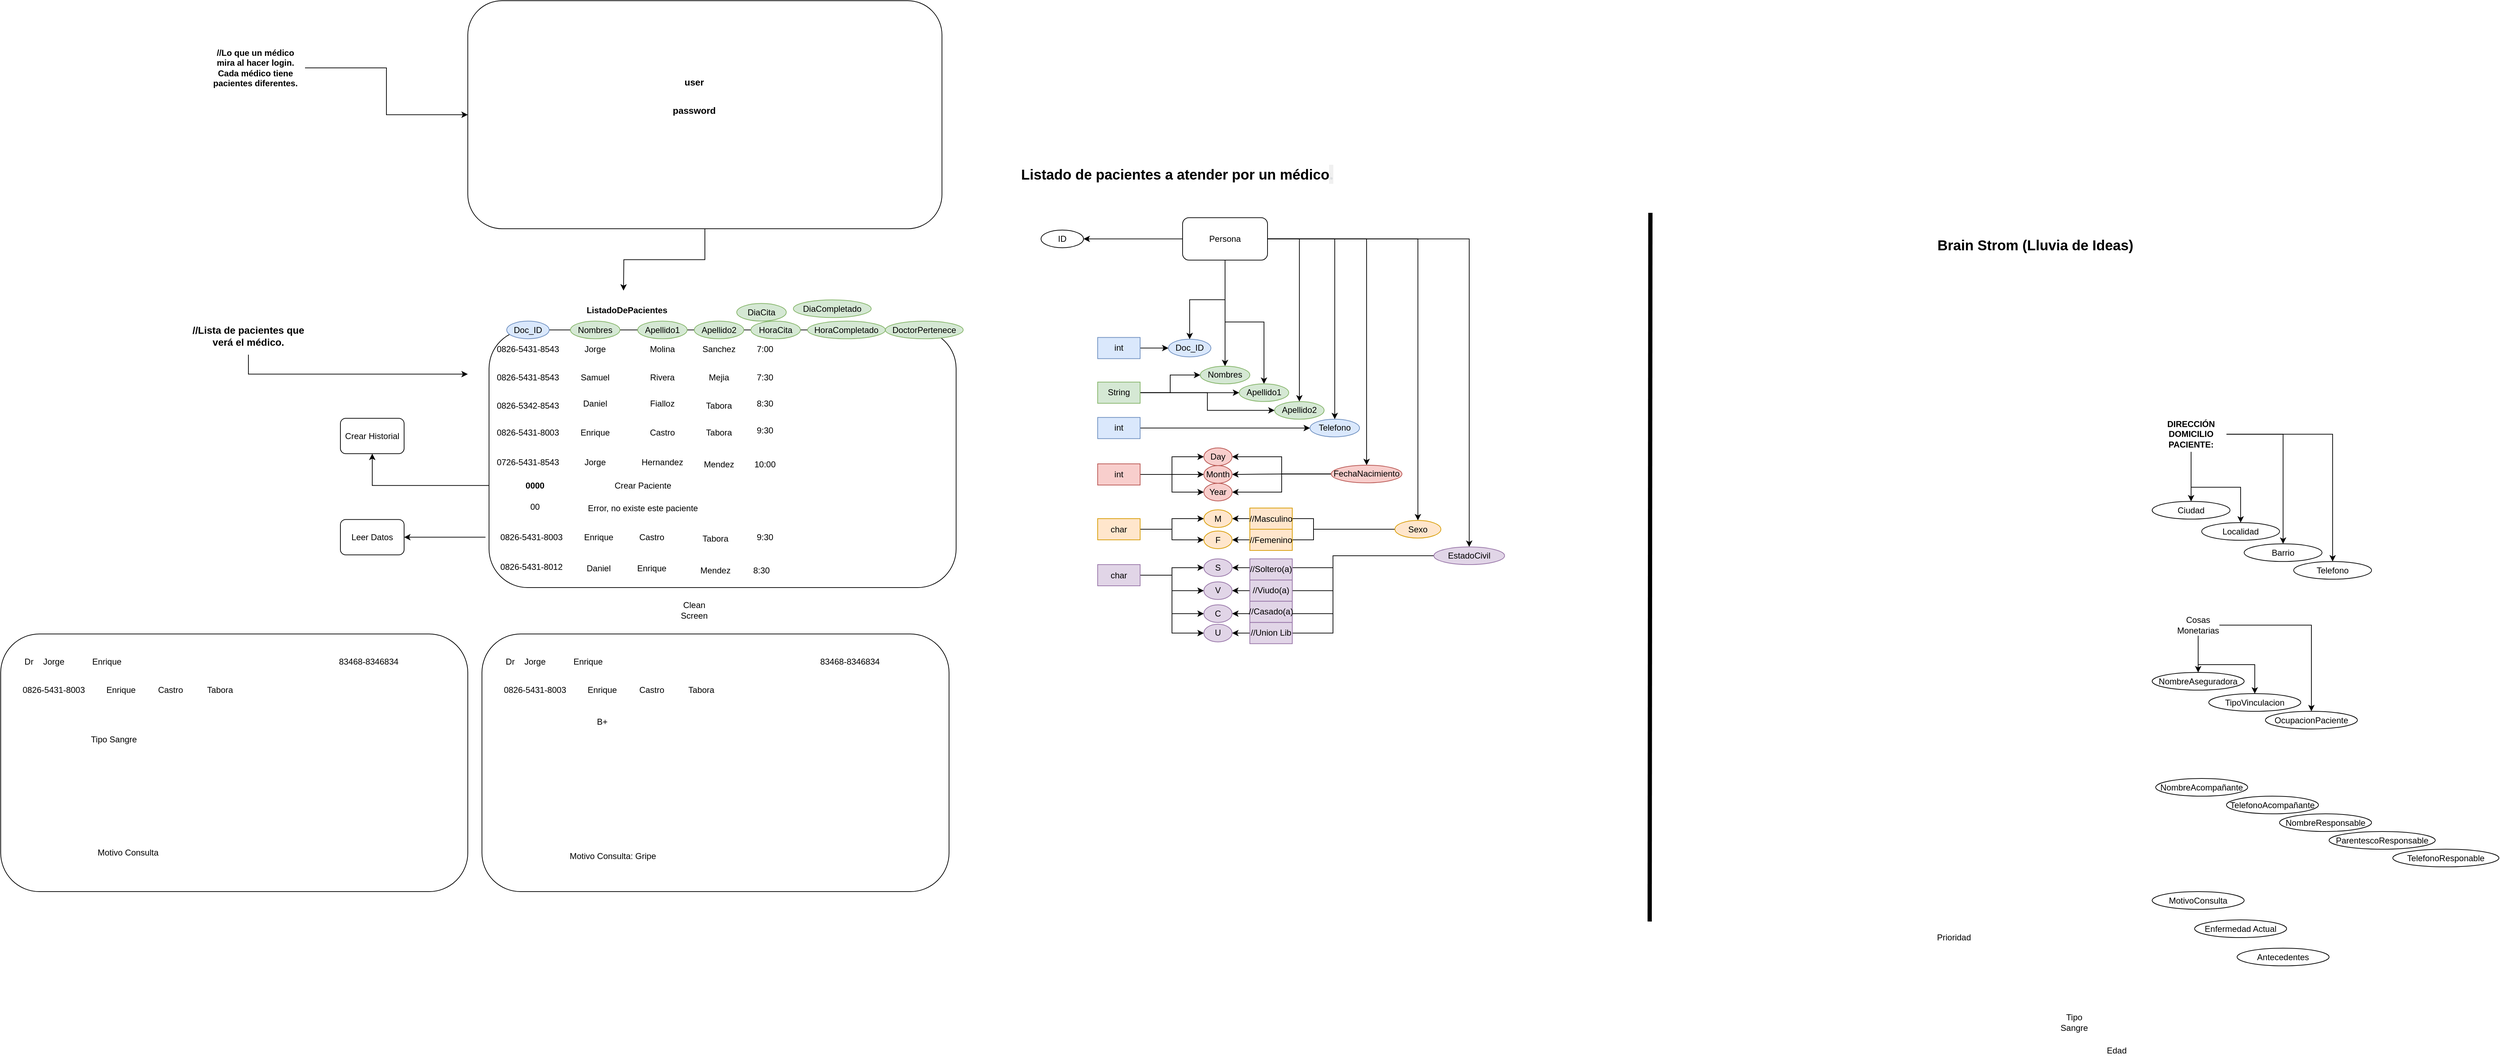 <mxfile version="23.1.1" type="device">
  <diagram name="Page-1" id="PKHohLs5uZqf0l-7sHPa">
    <mxGraphModel dx="1893" dy="1109" grid="1" gridSize="10" guides="1" tooltips="1" connect="1" arrows="1" fold="1" page="0" pageScale="1" pageWidth="850" pageHeight="1100" background="none" math="0" shadow="0">
      <root>
        <mxCell id="0" />
        <mxCell id="1" parent="0" />
        <mxCell id="vWvkBhcweqmTl4JtL-Gu-77" value="" style="rounded=1;whiteSpace=wrap;html=1;" vertex="1" parent="1">
          <mxGeometry x="-80" y="265.63" width="660" height="364.37" as="geometry" />
        </mxCell>
        <mxCell id="UZJNPRXZ8tOHk04IDBPE-1" value="Listado de pacientes a atender por un médico&lt;span style=&quot;margin: 0px; padding: 0px; border: 0px; font-family: &amp;quot;gg sans&amp;quot;, &amp;quot;Noto Sans&amp;quot;, &amp;quot;Helvetica Neue&amp;quot;, Helvetica, Arial, sans-serif; font-size: 20px; vertical-align: baseline; outline: 0px; color: rgb(219, 222, 225); text-align: left; background-color: rgba(2, 2, 2, 0.06);&quot;&gt;.&lt;/span&gt;" style="text;html=1;strokeColor=none;fillColor=none;align=center;verticalAlign=middle;whiteSpace=wrap;rounded=0;fontSize=20;fontStyle=1" parent="1" vertex="1">
          <mxGeometry x="640" y="30" width="505" height="30" as="geometry" />
        </mxCell>
        <mxCell id="vWvkBhcweqmTl4JtL-Gu-3" style="edgeStyle=orthogonalEdgeStyle;rounded=0;orthogonalLoop=1;jettySize=auto;html=1;" edge="1" parent="1" source="UZJNPRXZ8tOHk04IDBPE-18" target="UZJNPRXZ8tOHk04IDBPE-59">
          <mxGeometry relative="1" as="geometry" />
        </mxCell>
        <mxCell id="vWvkBhcweqmTl4JtL-Gu-4" style="edgeStyle=orthogonalEdgeStyle;rounded=0;orthogonalLoop=1;jettySize=auto;html=1;" edge="1" parent="1" source="UZJNPRXZ8tOHk04IDBPE-18" target="UZJNPRXZ8tOHk04IDBPE-61">
          <mxGeometry relative="1" as="geometry" />
        </mxCell>
        <mxCell id="vWvkBhcweqmTl4JtL-Gu-5" style="edgeStyle=orthogonalEdgeStyle;rounded=0;orthogonalLoop=1;jettySize=auto;html=1;" edge="1" parent="1" source="UZJNPRXZ8tOHk04IDBPE-18" target="UZJNPRXZ8tOHk04IDBPE-62">
          <mxGeometry relative="1" as="geometry" />
        </mxCell>
        <mxCell id="vWvkBhcweqmTl4JtL-Gu-6" style="edgeStyle=orthogonalEdgeStyle;rounded=0;orthogonalLoop=1;jettySize=auto;html=1;" edge="1" parent="1" source="UZJNPRXZ8tOHk04IDBPE-18" target="UZJNPRXZ8tOHk04IDBPE-34">
          <mxGeometry relative="1" as="geometry" />
        </mxCell>
        <mxCell id="vWvkBhcweqmTl4JtL-Gu-10" style="edgeStyle=orthogonalEdgeStyle;rounded=0;orthogonalLoop=1;jettySize=auto;html=1;entryX=0.5;entryY=0;entryDx=0;entryDy=0;" edge="1" parent="1" source="UZJNPRXZ8tOHk04IDBPE-18" target="vWvkBhcweqmTl4JtL-Gu-9">
          <mxGeometry relative="1" as="geometry" />
        </mxCell>
        <mxCell id="vWvkBhcweqmTl4JtL-Gu-15" style="edgeStyle=orthogonalEdgeStyle;rounded=0;orthogonalLoop=1;jettySize=auto;html=1;" edge="1" parent="1" source="UZJNPRXZ8tOHk04IDBPE-18" target="vWvkBhcweqmTl4JtL-Gu-11">
          <mxGeometry relative="1" as="geometry" />
        </mxCell>
        <mxCell id="vWvkBhcweqmTl4JtL-Gu-22" style="edgeStyle=orthogonalEdgeStyle;rounded=0;orthogonalLoop=1;jettySize=auto;html=1;entryX=0.5;entryY=0;entryDx=0;entryDy=0;" edge="1" parent="1" source="UZJNPRXZ8tOHk04IDBPE-18" target="vWvkBhcweqmTl4JtL-Gu-19">
          <mxGeometry relative="1" as="geometry" />
        </mxCell>
        <mxCell id="vWvkBhcweqmTl4JtL-Gu-68" style="edgeStyle=orthogonalEdgeStyle;rounded=0;orthogonalLoop=1;jettySize=auto;html=1;entryX=0.5;entryY=0;entryDx=0;entryDy=0;" edge="1" parent="1" source="UZJNPRXZ8tOHk04IDBPE-18" target="vWvkBhcweqmTl4JtL-Gu-65">
          <mxGeometry relative="1" as="geometry" />
        </mxCell>
        <mxCell id="vWvkBhcweqmTl4JtL-Gu-69" style="edgeStyle=orthogonalEdgeStyle;rounded=0;orthogonalLoop=1;jettySize=auto;html=1;entryX=0.5;entryY=0;entryDx=0;entryDy=0;" edge="1" parent="1" source="UZJNPRXZ8tOHk04IDBPE-18" target="vWvkBhcweqmTl4JtL-Gu-49">
          <mxGeometry relative="1" as="geometry" />
        </mxCell>
        <mxCell id="UZJNPRXZ8tOHk04IDBPE-18" value="Persona" style="rounded=1;whiteSpace=wrap;html=1;" parent="1" vertex="1">
          <mxGeometry x="900" y="106.88" width="120" height="60" as="geometry" />
        </mxCell>
        <mxCell id="UZJNPRXZ8tOHk04IDBPE-29" value="Telefono" style="ellipse;whiteSpace=wrap;html=1;" parent="1" vertex="1">
          <mxGeometry x="2470" y="593.13" width="110" height="25" as="geometry" />
        </mxCell>
        <mxCell id="UZJNPRXZ8tOHk04IDBPE-34" value="ID" style="ellipse;whiteSpace=wrap;html=1;" parent="1" vertex="1">
          <mxGeometry x="700" y="124.38" width="60" height="25" as="geometry" />
        </mxCell>
        <mxCell id="UZJNPRXZ8tOHk04IDBPE-44" value="Ciudad" style="ellipse;whiteSpace=wrap;html=1;" parent="1" vertex="1">
          <mxGeometry x="2270" y="508.13" width="110" height="25" as="geometry" />
        </mxCell>
        <mxCell id="UZJNPRXZ8tOHk04IDBPE-114" style="edgeStyle=orthogonalEdgeStyle;rounded=0;orthogonalLoop=1;jettySize=auto;html=1;" parent="1" source="UZJNPRXZ8tOHk04IDBPE-46" target="UZJNPRXZ8tOHk04IDBPE-44" edge="1">
          <mxGeometry relative="1" as="geometry" />
        </mxCell>
        <mxCell id="UZJNPRXZ8tOHk04IDBPE-115" style="edgeStyle=orthogonalEdgeStyle;rounded=0;orthogonalLoop=1;jettySize=auto;html=1;" parent="1" source="UZJNPRXZ8tOHk04IDBPE-46" target="UZJNPRXZ8tOHk04IDBPE-47" edge="1">
          <mxGeometry relative="1" as="geometry" />
        </mxCell>
        <mxCell id="UZJNPRXZ8tOHk04IDBPE-116" style="edgeStyle=orthogonalEdgeStyle;rounded=0;orthogonalLoop=1;jettySize=auto;html=1;entryX=0.5;entryY=0;entryDx=0;entryDy=0;" parent="1" source="UZJNPRXZ8tOHk04IDBPE-46" target="UZJNPRXZ8tOHk04IDBPE-51" edge="1">
          <mxGeometry relative="1" as="geometry" />
        </mxCell>
        <mxCell id="UZJNPRXZ8tOHk04IDBPE-117" style="edgeStyle=orthogonalEdgeStyle;rounded=0;orthogonalLoop=1;jettySize=auto;html=1;entryX=0.5;entryY=0;entryDx=0;entryDy=0;" parent="1" source="UZJNPRXZ8tOHk04IDBPE-46" target="UZJNPRXZ8tOHk04IDBPE-29" edge="1">
          <mxGeometry relative="1" as="geometry" />
        </mxCell>
        <mxCell id="UZJNPRXZ8tOHk04IDBPE-46" value="DIRECCIÓN DOMICILIO PACIENTE:" style="text;html=1;strokeColor=none;fillColor=none;align=center;verticalAlign=middle;whiteSpace=wrap;rounded=0;fontStyle=1" parent="1" vertex="1">
          <mxGeometry x="2275" y="388.13" width="100" height="50" as="geometry" />
        </mxCell>
        <mxCell id="UZJNPRXZ8tOHk04IDBPE-47" value="Localidad" style="ellipse;whiteSpace=wrap;html=1;" parent="1" vertex="1">
          <mxGeometry x="2340" y="538.13" width="110" height="25" as="geometry" />
        </mxCell>
        <mxCell id="UZJNPRXZ8tOHk04IDBPE-51" value="Barrio" style="ellipse;whiteSpace=wrap;html=1;" parent="1" vertex="1">
          <mxGeometry x="2400" y="568.13" width="110" height="25" as="geometry" />
        </mxCell>
        <mxCell id="UZJNPRXZ8tOHk04IDBPE-59" value="Nombres" style="ellipse;whiteSpace=wrap;html=1;fillColor=#d5e8d4;strokeColor=#82b366;" parent="1" vertex="1">
          <mxGeometry x="925" y="316.88" width="70" height="25" as="geometry" />
        </mxCell>
        <mxCell id="UZJNPRXZ8tOHk04IDBPE-61" value="Apellido1" style="ellipse;whiteSpace=wrap;html=1;fillColor=#d5e8d4;strokeColor=#82b366;" parent="1" vertex="1">
          <mxGeometry x="980" y="341.88" width="70" height="25" as="geometry" />
        </mxCell>
        <mxCell id="UZJNPRXZ8tOHk04IDBPE-62" value="Apellido2" style="ellipse;whiteSpace=wrap;html=1;fillColor=#d5e8d4;strokeColor=#82b366;" parent="1" vertex="1">
          <mxGeometry x="1030" y="366.88" width="70" height="25" as="geometry" />
        </mxCell>
        <mxCell id="UZJNPRXZ8tOHk04IDBPE-119" value="NombreAseguradora" style="ellipse;whiteSpace=wrap;html=1;" parent="1" vertex="1">
          <mxGeometry x="2270" y="750" width="130" height="25" as="geometry" />
        </mxCell>
        <mxCell id="UZJNPRXZ8tOHk04IDBPE-120" value="TipoVinculacion" style="ellipse;whiteSpace=wrap;html=1;" parent="1" vertex="1">
          <mxGeometry x="2350" y="780" width="130" height="25" as="geometry" />
        </mxCell>
        <mxCell id="UZJNPRXZ8tOHk04IDBPE-121" value="OcupacionPaciente" style="ellipse;whiteSpace=wrap;html=1;" parent="1" vertex="1">
          <mxGeometry x="2430" y="805" width="130" height="25" as="geometry" />
        </mxCell>
        <mxCell id="UZJNPRXZ8tOHk04IDBPE-123" style="edgeStyle=orthogonalEdgeStyle;rounded=0;orthogonalLoop=1;jettySize=auto;html=1;" parent="1" source="UZJNPRXZ8tOHk04IDBPE-122" target="UZJNPRXZ8tOHk04IDBPE-119" edge="1">
          <mxGeometry relative="1" as="geometry" />
        </mxCell>
        <mxCell id="UZJNPRXZ8tOHk04IDBPE-124" style="edgeStyle=orthogonalEdgeStyle;rounded=0;orthogonalLoop=1;jettySize=auto;html=1;" parent="1" source="UZJNPRXZ8tOHk04IDBPE-122" target="UZJNPRXZ8tOHk04IDBPE-120" edge="1">
          <mxGeometry relative="1" as="geometry" />
        </mxCell>
        <mxCell id="UZJNPRXZ8tOHk04IDBPE-125" style="edgeStyle=orthogonalEdgeStyle;rounded=0;orthogonalLoop=1;jettySize=auto;html=1;" parent="1" source="UZJNPRXZ8tOHk04IDBPE-122" target="UZJNPRXZ8tOHk04IDBPE-121" edge="1">
          <mxGeometry relative="1" as="geometry" />
        </mxCell>
        <mxCell id="UZJNPRXZ8tOHk04IDBPE-122" value="Cosas Monetarias" style="text;html=1;strokeColor=none;fillColor=none;align=center;verticalAlign=middle;whiteSpace=wrap;rounded=0;" parent="1" vertex="1">
          <mxGeometry x="2305" y="668.13" width="60" height="30" as="geometry" />
        </mxCell>
        <mxCell id="UZJNPRXZ8tOHk04IDBPE-126" value="NombreAcompañante" style="ellipse;whiteSpace=wrap;html=1;" parent="1" vertex="1">
          <mxGeometry x="2275" y="900" width="130" height="25" as="geometry" />
        </mxCell>
        <mxCell id="UZJNPRXZ8tOHk04IDBPE-127" value="TelefonoAcompañante" style="ellipse;whiteSpace=wrap;html=1;" parent="1" vertex="1">
          <mxGeometry x="2375" y="925" width="130" height="25" as="geometry" />
        </mxCell>
        <mxCell id="UZJNPRXZ8tOHk04IDBPE-130" value="NombreResponsable" style="ellipse;whiteSpace=wrap;html=1;" parent="1" vertex="1">
          <mxGeometry x="2450" y="950" width="130" height="25" as="geometry" />
        </mxCell>
        <mxCell id="UZJNPRXZ8tOHk04IDBPE-131" value="ParentescoResponsable" style="ellipse;whiteSpace=wrap;html=1;" parent="1" vertex="1">
          <mxGeometry x="2520" y="975" width="150" height="25" as="geometry" />
        </mxCell>
        <mxCell id="UZJNPRXZ8tOHk04IDBPE-132" value="TelefonoResponable" style="ellipse;whiteSpace=wrap;html=1;" parent="1" vertex="1">
          <mxGeometry x="2610" y="1000" width="150" height="25" as="geometry" />
        </mxCell>
        <mxCell id="UZJNPRXZ8tOHk04IDBPE-133" value="MotivoConsulta" style="ellipse;whiteSpace=wrap;html=1;" parent="1" vertex="1">
          <mxGeometry x="2270" y="1060" width="130" height="25" as="geometry" />
        </mxCell>
        <mxCell id="UZJNPRXZ8tOHk04IDBPE-134" value="Brain Strom (Lluvia de Ideas)" style="text;html=1;strokeColor=none;fillColor=none;align=center;verticalAlign=middle;whiteSpace=wrap;rounded=0;fontSize=20;fontStyle=1" parent="1" vertex="1">
          <mxGeometry x="1960" y="130" width="290" height="30" as="geometry" />
        </mxCell>
        <mxCell id="UZJNPRXZ8tOHk04IDBPE-135" value="" style="endArrow=none;html=1;rounded=0;fontSize=17;strokeWidth=6;" parent="1" edge="1">
          <mxGeometry width="50" height="50" relative="1" as="geometry">
            <mxPoint x="1560" y="1102.308" as="sourcePoint" />
            <mxPoint x="1561" y="100" as="targetPoint" />
          </mxGeometry>
        </mxCell>
        <mxCell id="UZJNPRXZ8tOHk04IDBPE-136" value="Enfermedad Actual" style="ellipse;whiteSpace=wrap;html=1;" parent="1" vertex="1">
          <mxGeometry x="2330" y="1100" width="130" height="25" as="geometry" />
        </mxCell>
        <mxCell id="UZJNPRXZ8tOHk04IDBPE-137" value="Antecedentes" style="ellipse;whiteSpace=wrap;html=1;" parent="1" vertex="1">
          <mxGeometry x="2390" y="1140" width="130" height="25" as="geometry" />
        </mxCell>
        <mxCell id="vWvkBhcweqmTl4JtL-Gu-9" value="Telefono" style="ellipse;whiteSpace=wrap;html=1;fillColor=#dae8fc;strokeColor=#6c8ebf;" vertex="1" parent="1">
          <mxGeometry x="1080" y="391.88" width="70" height="25" as="geometry" />
        </mxCell>
        <mxCell id="vWvkBhcweqmTl4JtL-Gu-16" style="edgeStyle=orthogonalEdgeStyle;rounded=0;orthogonalLoop=1;jettySize=auto;html=1;" edge="1" parent="1" source="vWvkBhcweqmTl4JtL-Gu-11" target="vWvkBhcweqmTl4JtL-Gu-13">
          <mxGeometry relative="1" as="geometry" />
        </mxCell>
        <mxCell id="vWvkBhcweqmTl4JtL-Gu-17" style="edgeStyle=orthogonalEdgeStyle;rounded=0;orthogonalLoop=1;jettySize=auto;html=1;" edge="1" parent="1" source="vWvkBhcweqmTl4JtL-Gu-11" target="vWvkBhcweqmTl4JtL-Gu-14">
          <mxGeometry relative="1" as="geometry" />
        </mxCell>
        <mxCell id="vWvkBhcweqmTl4JtL-Gu-18" style="edgeStyle=orthogonalEdgeStyle;rounded=0;orthogonalLoop=1;jettySize=auto;html=1;entryX=1;entryY=0.5;entryDx=0;entryDy=0;" edge="1" parent="1" source="vWvkBhcweqmTl4JtL-Gu-11" target="vWvkBhcweqmTl4JtL-Gu-12">
          <mxGeometry relative="1" as="geometry" />
        </mxCell>
        <mxCell id="vWvkBhcweqmTl4JtL-Gu-11" value="FechaNacimiento" style="ellipse;whiteSpace=wrap;html=1;fillColor=#f8cecc;strokeColor=#b85450;" vertex="1" parent="1">
          <mxGeometry x="1110" y="456.88" width="100" height="25" as="geometry" />
        </mxCell>
        <mxCell id="vWvkBhcweqmTl4JtL-Gu-12" value="Year" style="ellipse;whiteSpace=wrap;html=1;fillColor=#f8cecc;strokeColor=#b85450;" vertex="1" parent="1">
          <mxGeometry x="930" y="482.51" width="40" height="25" as="geometry" />
        </mxCell>
        <mxCell id="vWvkBhcweqmTl4JtL-Gu-13" value="Day" style="ellipse;whiteSpace=wrap;html=1;fillColor=#f8cecc;strokeColor=#b85450;" vertex="1" parent="1">
          <mxGeometry x="930" y="432.51" width="40" height="25" as="geometry" />
        </mxCell>
        <mxCell id="vWvkBhcweqmTl4JtL-Gu-14" value="Month" style="ellipse;whiteSpace=wrap;html=1;fillColor=#f8cecc;strokeColor=#b85450;" vertex="1" parent="1">
          <mxGeometry x="930" y="457.51" width="40" height="25" as="geometry" />
        </mxCell>
        <mxCell id="vWvkBhcweqmTl4JtL-Gu-23" style="edgeStyle=orthogonalEdgeStyle;rounded=0;orthogonalLoop=1;jettySize=auto;html=1;entryX=1;entryY=0.5;entryDx=0;entryDy=0;" edge="1" parent="1" source="vWvkBhcweqmTl4JtL-Gu-19" target="vWvkBhcweqmTl4JtL-Gu-20">
          <mxGeometry relative="1" as="geometry" />
        </mxCell>
        <mxCell id="vWvkBhcweqmTl4JtL-Gu-24" style="edgeStyle=orthogonalEdgeStyle;rounded=0;orthogonalLoop=1;jettySize=auto;html=1;entryX=1;entryY=0.5;entryDx=0;entryDy=0;" edge="1" parent="1" source="vWvkBhcweqmTl4JtL-Gu-19" target="vWvkBhcweqmTl4JtL-Gu-21">
          <mxGeometry relative="1" as="geometry" />
        </mxCell>
        <mxCell id="vWvkBhcweqmTl4JtL-Gu-19" value="Sexo" style="ellipse;whiteSpace=wrap;html=1;fillColor=#ffe6cc;strokeColor=#d79b00;" vertex="1" parent="1">
          <mxGeometry x="1200" y="535.01" width="65" height="25" as="geometry" />
        </mxCell>
        <mxCell id="vWvkBhcweqmTl4JtL-Gu-20" value="M" style="ellipse;whiteSpace=wrap;html=1;fillColor=#ffe6cc;strokeColor=#d79b00;" vertex="1" parent="1">
          <mxGeometry x="930" y="520.01" width="40" height="25" as="geometry" />
        </mxCell>
        <mxCell id="vWvkBhcweqmTl4JtL-Gu-21" value="F" style="ellipse;whiteSpace=wrap;html=1;fillColor=#ffe6cc;strokeColor=#d79b00;" vertex="1" parent="1">
          <mxGeometry x="930" y="550.01" width="40" height="25" as="geometry" />
        </mxCell>
        <mxCell id="vWvkBhcweqmTl4JtL-Gu-26" style="edgeStyle=orthogonalEdgeStyle;rounded=0;orthogonalLoop=1;jettySize=auto;html=1;entryX=0;entryY=0.5;entryDx=0;entryDy=0;" edge="1" parent="1" source="vWvkBhcweqmTl4JtL-Gu-25" target="vWvkBhcweqmTl4JtL-Gu-20">
          <mxGeometry relative="1" as="geometry" />
        </mxCell>
        <mxCell id="vWvkBhcweqmTl4JtL-Gu-27" style="edgeStyle=orthogonalEdgeStyle;rounded=0;orthogonalLoop=1;jettySize=auto;html=1;entryX=0;entryY=0.5;entryDx=0;entryDy=0;" edge="1" parent="1" source="vWvkBhcweqmTl4JtL-Gu-25" target="vWvkBhcweqmTl4JtL-Gu-21">
          <mxGeometry relative="1" as="geometry" />
        </mxCell>
        <mxCell id="vWvkBhcweqmTl4JtL-Gu-25" value="char" style="text;html=1;strokeColor=#d79b00;fillColor=#ffe6cc;align=center;verticalAlign=middle;whiteSpace=wrap;rounded=0;" vertex="1" parent="1">
          <mxGeometry x="780" y="532.51" width="60" height="30" as="geometry" />
        </mxCell>
        <mxCell id="vWvkBhcweqmTl4JtL-Gu-29" style="edgeStyle=orthogonalEdgeStyle;rounded=0;orthogonalLoop=1;jettySize=auto;html=1;entryX=0;entryY=0.5;entryDx=0;entryDy=0;" edge="1" parent="1" source="vWvkBhcweqmTl4JtL-Gu-28" target="vWvkBhcweqmTl4JtL-Gu-13">
          <mxGeometry relative="1" as="geometry" />
        </mxCell>
        <mxCell id="vWvkBhcweqmTl4JtL-Gu-30" style="edgeStyle=orthogonalEdgeStyle;rounded=0;orthogonalLoop=1;jettySize=auto;html=1;entryX=0;entryY=0.5;entryDx=0;entryDy=0;" edge="1" parent="1" source="vWvkBhcweqmTl4JtL-Gu-28" target="vWvkBhcweqmTl4JtL-Gu-14">
          <mxGeometry relative="1" as="geometry" />
        </mxCell>
        <mxCell id="vWvkBhcweqmTl4JtL-Gu-31" style="edgeStyle=orthogonalEdgeStyle;rounded=0;orthogonalLoop=1;jettySize=auto;html=1;entryX=0;entryY=0.5;entryDx=0;entryDy=0;" edge="1" parent="1" source="vWvkBhcweqmTl4JtL-Gu-28" target="vWvkBhcweqmTl4JtL-Gu-12">
          <mxGeometry relative="1" as="geometry" />
        </mxCell>
        <mxCell id="vWvkBhcweqmTl4JtL-Gu-28" value="int" style="text;html=1;strokeColor=#b85450;fillColor=#f8cecc;align=center;verticalAlign=middle;whiteSpace=wrap;rounded=0;" vertex="1" parent="1">
          <mxGeometry x="780" y="455.01" width="60" height="30" as="geometry" />
        </mxCell>
        <mxCell id="vWvkBhcweqmTl4JtL-Gu-34" style="edgeStyle=orthogonalEdgeStyle;rounded=0;orthogonalLoop=1;jettySize=auto;html=1;" edge="1" parent="1" source="vWvkBhcweqmTl4JtL-Gu-33" target="vWvkBhcweqmTl4JtL-Gu-9">
          <mxGeometry relative="1" as="geometry" />
        </mxCell>
        <mxCell id="vWvkBhcweqmTl4JtL-Gu-33" value="int" style="text;html=1;strokeColor=#6c8ebf;fillColor=#dae8fc;align=center;verticalAlign=middle;whiteSpace=wrap;rounded=0;" vertex="1" parent="1">
          <mxGeometry x="780" y="389.38" width="60" height="30" as="geometry" />
        </mxCell>
        <mxCell id="vWvkBhcweqmTl4JtL-Gu-38" style="edgeStyle=orthogonalEdgeStyle;rounded=0;orthogonalLoop=1;jettySize=auto;html=1;" edge="1" parent="1" source="vWvkBhcweqmTl4JtL-Gu-35" target="UZJNPRXZ8tOHk04IDBPE-59">
          <mxGeometry relative="1" as="geometry" />
        </mxCell>
        <mxCell id="vWvkBhcweqmTl4JtL-Gu-39" style="edgeStyle=orthogonalEdgeStyle;rounded=0;orthogonalLoop=1;jettySize=auto;html=1;" edge="1" parent="1" source="vWvkBhcweqmTl4JtL-Gu-35" target="UZJNPRXZ8tOHk04IDBPE-61">
          <mxGeometry relative="1" as="geometry" />
        </mxCell>
        <mxCell id="vWvkBhcweqmTl4JtL-Gu-40" style="edgeStyle=orthogonalEdgeStyle;rounded=0;orthogonalLoop=1;jettySize=auto;html=1;entryX=0;entryY=0.5;entryDx=0;entryDy=0;" edge="1" parent="1" source="vWvkBhcweqmTl4JtL-Gu-35" target="UZJNPRXZ8tOHk04IDBPE-62">
          <mxGeometry relative="1" as="geometry" />
        </mxCell>
        <mxCell id="vWvkBhcweqmTl4JtL-Gu-35" value="String" style="text;html=1;strokeColor=#82b366;fillColor=#d5e8d4;align=center;verticalAlign=middle;whiteSpace=wrap;rounded=0;" vertex="1" parent="1">
          <mxGeometry x="780" y="339.38" width="60" height="30" as="geometry" />
        </mxCell>
        <mxCell id="vWvkBhcweqmTl4JtL-Gu-45" value="V" style="ellipse;whiteSpace=wrap;html=1;fillColor=#e1d5e7;strokeColor=#9673a6;" vertex="1" parent="1">
          <mxGeometry x="930" y="621.88" width="40" height="25" as="geometry" />
        </mxCell>
        <mxCell id="vWvkBhcweqmTl4JtL-Gu-46" value="C" style="ellipse;whiteSpace=wrap;html=1;fillColor=#e1d5e7;strokeColor=#9673a6;" vertex="1" parent="1">
          <mxGeometry x="930" y="654.38" width="40" height="25" as="geometry" />
        </mxCell>
        <mxCell id="vWvkBhcweqmTl4JtL-Gu-47" value="U" style="ellipse;whiteSpace=wrap;html=1;fillColor=#e1d5e7;strokeColor=#9673a6;" vertex="1" parent="1">
          <mxGeometry x="930" y="681.88" width="40" height="25" as="geometry" />
        </mxCell>
        <mxCell id="vWvkBhcweqmTl4JtL-Gu-48" value="S" style="ellipse;whiteSpace=wrap;html=1;fillColor=#e1d5e7;strokeColor=#9673a6;" vertex="1" parent="1">
          <mxGeometry x="930" y="589.38" width="40" height="25" as="geometry" />
        </mxCell>
        <mxCell id="vWvkBhcweqmTl4JtL-Gu-50" style="edgeStyle=orthogonalEdgeStyle;rounded=0;orthogonalLoop=1;jettySize=auto;html=1;" edge="1" parent="1" source="vWvkBhcweqmTl4JtL-Gu-49" target="vWvkBhcweqmTl4JtL-Gu-48">
          <mxGeometry relative="1" as="geometry" />
        </mxCell>
        <mxCell id="vWvkBhcweqmTl4JtL-Gu-51" style="edgeStyle=orthogonalEdgeStyle;rounded=0;orthogonalLoop=1;jettySize=auto;html=1;entryX=1;entryY=0.5;entryDx=0;entryDy=0;" edge="1" parent="1" source="vWvkBhcweqmTl4JtL-Gu-49" target="vWvkBhcweqmTl4JtL-Gu-45">
          <mxGeometry relative="1" as="geometry" />
        </mxCell>
        <mxCell id="vWvkBhcweqmTl4JtL-Gu-52" style="edgeStyle=orthogonalEdgeStyle;rounded=0;orthogonalLoop=1;jettySize=auto;html=1;entryX=1;entryY=0.5;entryDx=0;entryDy=0;" edge="1" parent="1" source="vWvkBhcweqmTl4JtL-Gu-49" target="vWvkBhcweqmTl4JtL-Gu-46">
          <mxGeometry relative="1" as="geometry" />
        </mxCell>
        <mxCell id="vWvkBhcweqmTl4JtL-Gu-53" style="edgeStyle=orthogonalEdgeStyle;rounded=0;orthogonalLoop=1;jettySize=auto;html=1;entryX=1;entryY=0.5;entryDx=0;entryDy=0;" edge="1" parent="1" source="vWvkBhcweqmTl4JtL-Gu-49" target="vWvkBhcweqmTl4JtL-Gu-47">
          <mxGeometry relative="1" as="geometry" />
        </mxCell>
        <mxCell id="vWvkBhcweqmTl4JtL-Gu-49" value="EstadoCivil" style="ellipse;whiteSpace=wrap;html=1;fillColor=#e1d5e7;strokeColor=#9673a6;" vertex="1" parent="1">
          <mxGeometry x="1255" y="572.51" width="100" height="25" as="geometry" />
        </mxCell>
        <mxCell id="vWvkBhcweqmTl4JtL-Gu-55" style="edgeStyle=orthogonalEdgeStyle;rounded=0;orthogonalLoop=1;jettySize=auto;html=1;entryX=0;entryY=0.5;entryDx=0;entryDy=0;" edge="1" parent="1" source="vWvkBhcweqmTl4JtL-Gu-54" target="vWvkBhcweqmTl4JtL-Gu-48">
          <mxGeometry relative="1" as="geometry" />
        </mxCell>
        <mxCell id="vWvkBhcweqmTl4JtL-Gu-56" style="edgeStyle=orthogonalEdgeStyle;rounded=0;orthogonalLoop=1;jettySize=auto;html=1;entryX=0;entryY=0.5;entryDx=0;entryDy=0;" edge="1" parent="1" source="vWvkBhcweqmTl4JtL-Gu-54" target="vWvkBhcweqmTl4JtL-Gu-45">
          <mxGeometry relative="1" as="geometry" />
        </mxCell>
        <mxCell id="vWvkBhcweqmTl4JtL-Gu-57" style="edgeStyle=orthogonalEdgeStyle;rounded=0;orthogonalLoop=1;jettySize=auto;html=1;entryX=0;entryY=0.5;entryDx=0;entryDy=0;" edge="1" parent="1" source="vWvkBhcweqmTl4JtL-Gu-54" target="vWvkBhcweqmTl4JtL-Gu-46">
          <mxGeometry relative="1" as="geometry" />
        </mxCell>
        <mxCell id="vWvkBhcweqmTl4JtL-Gu-58" style="edgeStyle=orthogonalEdgeStyle;rounded=0;orthogonalLoop=1;jettySize=auto;html=1;entryX=0;entryY=0.5;entryDx=0;entryDy=0;" edge="1" parent="1" source="vWvkBhcweqmTl4JtL-Gu-54" target="vWvkBhcweqmTl4JtL-Gu-47">
          <mxGeometry relative="1" as="geometry" />
        </mxCell>
        <mxCell id="vWvkBhcweqmTl4JtL-Gu-54" value="char" style="text;html=1;strokeColor=#9673a6;fillColor=#e1d5e7;align=center;verticalAlign=middle;whiteSpace=wrap;rounded=0;" vertex="1" parent="1">
          <mxGeometry x="780" y="597.51" width="60" height="30" as="geometry" />
        </mxCell>
        <mxCell id="vWvkBhcweqmTl4JtL-Gu-59" value="//Soltero(a)" style="text;html=1;strokeColor=#9673a6;fillColor=#e1d5e7;align=center;verticalAlign=middle;whiteSpace=wrap;rounded=0;" vertex="1" parent="1">
          <mxGeometry x="995" y="589.38" width="60" height="30" as="geometry" />
        </mxCell>
        <mxCell id="vWvkBhcweqmTl4JtL-Gu-60" value="//Viudo(a)" style="text;html=1;strokeColor=#9673a6;fillColor=#e1d5e7;align=center;verticalAlign=middle;whiteSpace=wrap;rounded=0;" vertex="1" parent="1">
          <mxGeometry x="995" y="619.38" width="60" height="30" as="geometry" />
        </mxCell>
        <mxCell id="vWvkBhcweqmTl4JtL-Gu-61" value="//Casado(a)" style="text;html=1;strokeColor=#9673a6;fillColor=#e1d5e7;align=center;verticalAlign=middle;whiteSpace=wrap;rounded=0;" vertex="1" parent="1">
          <mxGeometry x="995" y="649.38" width="60" height="30" as="geometry" />
        </mxCell>
        <mxCell id="vWvkBhcweqmTl4JtL-Gu-62" value="//Union Lib" style="text;html=1;strokeColor=#9673a6;fillColor=#e1d5e7;align=center;verticalAlign=middle;whiteSpace=wrap;rounded=0;" vertex="1" parent="1">
          <mxGeometry x="995" y="679.38" width="60" height="30" as="geometry" />
        </mxCell>
        <mxCell id="vWvkBhcweqmTl4JtL-Gu-63" value="//Masculino" style="text;html=1;strokeColor=#d79b00;fillColor=#ffe6cc;align=center;verticalAlign=middle;whiteSpace=wrap;rounded=0;" vertex="1" parent="1">
          <mxGeometry x="995" y="517.51" width="60" height="30" as="geometry" />
        </mxCell>
        <mxCell id="vWvkBhcweqmTl4JtL-Gu-64" value="//Femenino" style="text;html=1;strokeColor=#d79b00;fillColor=#ffe6cc;align=center;verticalAlign=middle;whiteSpace=wrap;rounded=0;" vertex="1" parent="1">
          <mxGeometry x="995" y="547.51" width="60" height="30" as="geometry" />
        </mxCell>
        <mxCell id="vWvkBhcweqmTl4JtL-Gu-65" value="Doc_ID" style="ellipse;whiteSpace=wrap;html=1;fillColor=#dae8fc;strokeColor=#6c8ebf;" vertex="1" parent="1">
          <mxGeometry x="880" y="278.76" width="60" height="25" as="geometry" />
        </mxCell>
        <mxCell id="vWvkBhcweqmTl4JtL-Gu-67" style="edgeStyle=orthogonalEdgeStyle;rounded=0;orthogonalLoop=1;jettySize=auto;html=1;" edge="1" parent="1" source="vWvkBhcweqmTl4JtL-Gu-66" target="vWvkBhcweqmTl4JtL-Gu-65">
          <mxGeometry relative="1" as="geometry" />
        </mxCell>
        <mxCell id="vWvkBhcweqmTl4JtL-Gu-66" value="int" style="text;html=1;strokeColor=#6c8ebf;fillColor=#dae8fc;align=center;verticalAlign=middle;whiteSpace=wrap;rounded=0;" vertex="1" parent="1">
          <mxGeometry x="780" y="276.26" width="60" height="30" as="geometry" />
        </mxCell>
        <mxCell id="vWvkBhcweqmTl4JtL-Gu-70" value="Edad" style="text;html=1;strokeColor=none;fillColor=none;align=center;verticalAlign=middle;whiteSpace=wrap;rounded=0;" vertex="1" parent="1">
          <mxGeometry x="2190" y="1270" width="60" height="30" as="geometry" />
        </mxCell>
        <mxCell id="vWvkBhcweqmTl4JtL-Gu-71" value="Tipo Sangre" style="text;html=1;strokeColor=none;fillColor=none;align=center;verticalAlign=middle;whiteSpace=wrap;rounded=0;" vertex="1" parent="1">
          <mxGeometry x="2130" y="1230" width="60" height="30" as="geometry" />
        </mxCell>
        <mxCell id="vWvkBhcweqmTl4JtL-Gu-72" value="Prioridad" style="text;html=1;strokeColor=none;fillColor=none;align=center;verticalAlign=middle;whiteSpace=wrap;rounded=0;" vertex="1" parent="1">
          <mxGeometry x="1960" y="1110" width="60" height="30" as="geometry" />
        </mxCell>
        <mxCell id="vWvkBhcweqmTl4JtL-Gu-73" value="Jorge" style="text;html=1;strokeColor=none;fillColor=none;align=center;verticalAlign=middle;whiteSpace=wrap;rounded=0;" vertex="1" parent="1">
          <mxGeometry x="40" y="278.13" width="60" height="30" as="geometry" />
        </mxCell>
        <mxCell id="vWvkBhcweqmTl4JtL-Gu-74" value="Samuel" style="text;html=1;strokeColor=none;fillColor=none;align=center;verticalAlign=middle;whiteSpace=wrap;rounded=0;" vertex="1" parent="1">
          <mxGeometry x="40" y="318.13" width="60" height="30" as="geometry" />
        </mxCell>
        <mxCell id="vWvkBhcweqmTl4JtL-Gu-75" value="Daniel" style="text;html=1;strokeColor=none;fillColor=none;align=center;verticalAlign=middle;whiteSpace=wrap;rounded=0;" vertex="1" parent="1">
          <mxGeometry x="40" y="355.01" width="60" height="30" as="geometry" />
        </mxCell>
        <mxCell id="vWvkBhcweqmTl4JtL-Gu-76" value="Enrique" style="text;html=1;strokeColor=none;fillColor=none;align=center;verticalAlign=middle;whiteSpace=wrap;rounded=0;" vertex="1" parent="1">
          <mxGeometry x="40" y="396.26" width="60" height="30" as="geometry" />
        </mxCell>
        <mxCell id="vWvkBhcweqmTl4JtL-Gu-78" value="ListadoDePacientes" style="text;html=1;strokeColor=none;fillColor=none;align=center;verticalAlign=middle;whiteSpace=wrap;rounded=0;fontStyle=1" vertex="1" parent="1">
          <mxGeometry x="50" y="223.13" width="130" height="30" as="geometry" />
        </mxCell>
        <mxCell id="vWvkBhcweqmTl4JtL-Gu-79" value="Crear Historial" style="rounded=1;whiteSpace=wrap;html=1;" vertex="1" parent="1">
          <mxGeometry x="-290" y="390.63" width="90" height="50" as="geometry" />
        </mxCell>
        <mxCell id="vWvkBhcweqmTl4JtL-Gu-82" value="Jorge" style="text;html=1;strokeColor=none;fillColor=none;align=center;verticalAlign=middle;whiteSpace=wrap;rounded=0;" vertex="1" parent="1">
          <mxGeometry x="40" y="438.13" width="60" height="30" as="geometry" />
        </mxCell>
        <mxCell id="vWvkBhcweqmTl4JtL-Gu-83" value="Doc_ID" style="ellipse;whiteSpace=wrap;html=1;fillColor=#dae8fc;strokeColor=#6c8ebf;" vertex="1" parent="1">
          <mxGeometry x="-55" y="253.13" width="60" height="25" as="geometry" />
        </mxCell>
        <mxCell id="vWvkBhcweqmTl4JtL-Gu-85" value="0826-5431-8543" style="text;html=1;strokeColor=none;fillColor=none;align=center;verticalAlign=middle;whiteSpace=wrap;rounded=0;" vertex="1" parent="1">
          <mxGeometry x="-90" y="278.13" width="130" height="30" as="geometry" />
        </mxCell>
        <mxCell id="vWvkBhcweqmTl4JtL-Gu-86" value="0826-5431-8543" style="text;html=1;strokeColor=none;fillColor=none;align=center;verticalAlign=middle;whiteSpace=wrap;rounded=0;" vertex="1" parent="1">
          <mxGeometry x="-90" y="318.13" width="130" height="30" as="geometry" />
        </mxCell>
        <mxCell id="vWvkBhcweqmTl4JtL-Gu-87" value="0726-5431-8543" style="text;html=1;strokeColor=none;fillColor=none;align=center;verticalAlign=middle;whiteSpace=wrap;rounded=0;" vertex="1" parent="1">
          <mxGeometry x="-90" y="438.13" width="130" height="30" as="geometry" />
        </mxCell>
        <mxCell id="vWvkBhcweqmTl4JtL-Gu-88" value="Nombres" style="ellipse;whiteSpace=wrap;html=1;fillColor=#d5e8d4;strokeColor=#82b366;" vertex="1" parent="1">
          <mxGeometry x="35" y="253.13" width="70" height="25" as="geometry" />
        </mxCell>
        <mxCell id="vWvkBhcweqmTl4JtL-Gu-89" value="Apellido1" style="ellipse;whiteSpace=wrap;html=1;fillColor=#d5e8d4;strokeColor=#82b366;" vertex="1" parent="1">
          <mxGeometry x="130" y="253.13" width="70" height="25" as="geometry" />
        </mxCell>
        <mxCell id="vWvkBhcweqmTl4JtL-Gu-90" value="Apellido2" style="ellipse;whiteSpace=wrap;html=1;fillColor=#d5e8d4;strokeColor=#82b366;" vertex="1" parent="1">
          <mxGeometry x="210" y="253.13" width="70" height="25" as="geometry" />
        </mxCell>
        <mxCell id="vWvkBhcweqmTl4JtL-Gu-92" value="Molina" style="text;html=1;strokeColor=none;fillColor=none;align=center;verticalAlign=middle;whiteSpace=wrap;rounded=0;" vertex="1" parent="1">
          <mxGeometry x="135" y="278.13" width="60" height="30" as="geometry" />
        </mxCell>
        <mxCell id="vWvkBhcweqmTl4JtL-Gu-93" value="Sanchez" style="text;html=1;strokeColor=none;fillColor=none;align=center;verticalAlign=middle;whiteSpace=wrap;rounded=0;" vertex="1" parent="1">
          <mxGeometry x="215" y="278.13" width="60" height="30" as="geometry" />
        </mxCell>
        <mxCell id="vWvkBhcweqmTl4JtL-Gu-94" value="Mendez" style="text;html=1;strokeColor=none;fillColor=none;align=center;verticalAlign=middle;whiteSpace=wrap;rounded=0;" vertex="1" parent="1">
          <mxGeometry x="215" y="440.63" width="60" height="30" as="geometry" />
        </mxCell>
        <mxCell id="vWvkBhcweqmTl4JtL-Gu-95" value="Hernandez" style="text;html=1;strokeColor=none;fillColor=none;align=center;verticalAlign=middle;whiteSpace=wrap;rounded=0;" vertex="1" parent="1">
          <mxGeometry x="135" y="438.13" width="60" height="30" as="geometry" />
        </mxCell>
        <mxCell id="vWvkBhcweqmTl4JtL-Gu-96" value="Castro" style="text;html=1;strokeColor=none;fillColor=none;align=center;verticalAlign=middle;whiteSpace=wrap;rounded=0;" vertex="1" parent="1">
          <mxGeometry x="135" y="396.26" width="60" height="30" as="geometry" />
        </mxCell>
        <mxCell id="vWvkBhcweqmTl4JtL-Gu-97" value="Fialloz" style="text;html=1;strokeColor=none;fillColor=none;align=center;verticalAlign=middle;whiteSpace=wrap;rounded=0;" vertex="1" parent="1">
          <mxGeometry x="135" y="355.01" width="60" height="30" as="geometry" />
        </mxCell>
        <mxCell id="vWvkBhcweqmTl4JtL-Gu-98" value="Mejia" style="text;html=1;strokeColor=none;fillColor=none;align=center;verticalAlign=middle;whiteSpace=wrap;rounded=0;" vertex="1" parent="1">
          <mxGeometry x="215" y="318.13" width="60" height="30" as="geometry" />
        </mxCell>
        <mxCell id="vWvkBhcweqmTl4JtL-Gu-99" value="Tabora" style="text;html=1;strokeColor=none;fillColor=none;align=center;verticalAlign=middle;whiteSpace=wrap;rounded=0;" vertex="1" parent="1">
          <mxGeometry x="215" y="357.51" width="60" height="30" as="geometry" />
        </mxCell>
        <mxCell id="vWvkBhcweqmTl4JtL-Gu-100" value="Rivera" style="text;html=1;strokeColor=none;fillColor=none;align=center;verticalAlign=middle;whiteSpace=wrap;rounded=0;" vertex="1" parent="1">
          <mxGeometry x="135" y="318.13" width="60" height="30" as="geometry" />
        </mxCell>
        <mxCell id="vWvkBhcweqmTl4JtL-Gu-101" value="Tabora" style="text;html=1;strokeColor=none;fillColor=none;align=center;verticalAlign=middle;whiteSpace=wrap;rounded=0;" vertex="1" parent="1">
          <mxGeometry x="215" y="396.26" width="60" height="30" as="geometry" />
        </mxCell>
        <mxCell id="vWvkBhcweqmTl4JtL-Gu-102" value="0826-5342-8543" style="text;html=1;strokeColor=none;fillColor=none;align=center;verticalAlign=middle;whiteSpace=wrap;rounded=0;" vertex="1" parent="1">
          <mxGeometry x="-90" y="357.51" width="130" height="30" as="geometry" />
        </mxCell>
        <mxCell id="vWvkBhcweqmTl4JtL-Gu-103" value="0826-5431-8003" style="text;html=1;strokeColor=none;fillColor=none;align=center;verticalAlign=middle;whiteSpace=wrap;rounded=0;" vertex="1" parent="1">
          <mxGeometry x="-90" y="396.26" width="130" height="30" as="geometry" />
        </mxCell>
        <mxCell id="vWvkBhcweqmTl4JtL-Gu-105" style="edgeStyle=orthogonalEdgeStyle;rounded=0;orthogonalLoop=1;jettySize=auto;html=1;" edge="1" parent="1" source="vWvkBhcweqmTl4JtL-Gu-104" target="vWvkBhcweqmTl4JtL-Gu-79">
          <mxGeometry relative="1" as="geometry" />
        </mxCell>
        <mxCell id="vWvkBhcweqmTl4JtL-Gu-104" value="0000" style="text;html=1;strokeColor=none;fillColor=none;align=center;verticalAlign=middle;whiteSpace=wrap;rounded=0;fontStyle=1" vertex="1" parent="1">
          <mxGeometry x="-80" y="470.63" width="130" height="30" as="geometry" />
        </mxCell>
        <mxCell id="vWvkBhcweqmTl4JtL-Gu-107" value="00" style="text;html=1;strokeColor=none;fillColor=none;align=center;verticalAlign=middle;whiteSpace=wrap;rounded=0;" vertex="1" parent="1">
          <mxGeometry x="-80" y="500.63" width="130" height="30" as="geometry" />
        </mxCell>
        <mxCell id="vWvkBhcweqmTl4JtL-Gu-108" value="Error, no existe este paciente" style="text;html=1;strokeColor=none;fillColor=none;align=center;verticalAlign=middle;whiteSpace=wrap;rounded=0;" vertex="1" parent="1">
          <mxGeometry x="45" y="503.13" width="185" height="30" as="geometry" />
        </mxCell>
        <mxCell id="vWvkBhcweqmTl4JtL-Gu-109" value="Crear Paciente" style="text;html=1;strokeColor=none;fillColor=none;align=center;verticalAlign=middle;whiteSpace=wrap;rounded=0;" vertex="1" parent="1">
          <mxGeometry x="45" y="470.63" width="185" height="30" as="geometry" />
        </mxCell>
        <mxCell id="vWvkBhcweqmTl4JtL-Gu-111" value="7:00" style="text;html=1;strokeColor=none;fillColor=none;align=center;verticalAlign=middle;whiteSpace=wrap;rounded=0;" vertex="1" parent="1">
          <mxGeometry x="280" y="278.13" width="60" height="30" as="geometry" />
        </mxCell>
        <mxCell id="vWvkBhcweqmTl4JtL-Gu-113" value="7:30" style="text;html=1;strokeColor=none;fillColor=none;align=center;verticalAlign=middle;whiteSpace=wrap;rounded=0;" vertex="1" parent="1">
          <mxGeometry x="280" y="318.13" width="60" height="30" as="geometry" />
        </mxCell>
        <mxCell id="vWvkBhcweqmTl4JtL-Gu-114" value="8:30" style="text;html=1;strokeColor=none;fillColor=none;align=center;verticalAlign=middle;whiteSpace=wrap;rounded=0;" vertex="1" parent="1">
          <mxGeometry x="280" y="355.01" width="60" height="30" as="geometry" />
        </mxCell>
        <mxCell id="vWvkBhcweqmTl4JtL-Gu-115" value="9:30" style="text;html=1;strokeColor=none;fillColor=none;align=center;verticalAlign=middle;whiteSpace=wrap;rounded=0;" vertex="1" parent="1">
          <mxGeometry x="280" y="393.13" width="60" height="30" as="geometry" />
        </mxCell>
        <mxCell id="vWvkBhcweqmTl4JtL-Gu-124" style="edgeStyle=orthogonalEdgeStyle;rounded=0;orthogonalLoop=1;jettySize=auto;html=1;" edge="1" parent="1" source="vWvkBhcweqmTl4JtL-Gu-117" target="vWvkBhcweqmTl4JtL-Gu-123">
          <mxGeometry relative="1" as="geometry" />
        </mxCell>
        <mxCell id="vWvkBhcweqmTl4JtL-Gu-117" value="0826-5431-8003" style="text;html=1;strokeColor=none;fillColor=none;align=center;verticalAlign=middle;whiteSpace=wrap;rounded=0;" vertex="1" parent="1">
          <mxGeometry x="-85" y="543.76" width="130" height="30" as="geometry" />
        </mxCell>
        <mxCell id="vWvkBhcweqmTl4JtL-Gu-118" value="Enrique" style="text;html=1;strokeColor=none;fillColor=none;align=center;verticalAlign=middle;whiteSpace=wrap;rounded=0;" vertex="1" parent="1">
          <mxGeometry x="45" y="543.76" width="60" height="30" as="geometry" />
        </mxCell>
        <mxCell id="vWvkBhcweqmTl4JtL-Gu-120" value="Castro" style="text;html=1;strokeColor=none;fillColor=none;align=center;verticalAlign=middle;whiteSpace=wrap;rounded=0;" vertex="1" parent="1">
          <mxGeometry x="120" y="543.76" width="60" height="30" as="geometry" />
        </mxCell>
        <mxCell id="vWvkBhcweqmTl4JtL-Gu-121" value="Tabora" style="text;html=1;strokeColor=none;fillColor=none;align=center;verticalAlign=middle;whiteSpace=wrap;rounded=0;" vertex="1" parent="1">
          <mxGeometry x="210" y="546.26" width="60" height="30" as="geometry" />
        </mxCell>
        <mxCell id="vWvkBhcweqmTl4JtL-Gu-122" value="9:30" style="text;html=1;strokeColor=none;fillColor=none;align=center;verticalAlign=middle;whiteSpace=wrap;rounded=0;" vertex="1" parent="1">
          <mxGeometry x="280" y="543.76" width="60" height="30" as="geometry" />
        </mxCell>
        <mxCell id="vWvkBhcweqmTl4JtL-Gu-123" value="Leer Datos" style="rounded=1;whiteSpace=wrap;html=1;" vertex="1" parent="1">
          <mxGeometry x="-290" y="533.76" width="90" height="50" as="geometry" />
        </mxCell>
        <mxCell id="vWvkBhcweqmTl4JtL-Gu-134" style="edgeStyle=orthogonalEdgeStyle;rounded=0;orthogonalLoop=1;jettySize=auto;html=1;" edge="1" parent="1" source="vWvkBhcweqmTl4JtL-Gu-127">
          <mxGeometry relative="1" as="geometry">
            <mxPoint x="-110" y="328.13" as="targetPoint" />
            <Array as="points">
              <mxPoint x="-420" y="328.13" />
            </Array>
          </mxGeometry>
        </mxCell>
        <mxCell id="vWvkBhcweqmTl4JtL-Gu-127" value="//Lista de pacientes que verá el médico." style="text;html=1;strokeColor=none;fillColor=none;align=center;verticalAlign=middle;whiteSpace=wrap;rounded=0;fontStyle=1;fontSize=14;" vertex="1" parent="1">
          <mxGeometry x="-500" y="248.13" width="160" height="52.5" as="geometry" />
        </mxCell>
        <mxCell id="vWvkBhcweqmTl4JtL-Gu-136" style="edgeStyle=orthogonalEdgeStyle;rounded=0;orthogonalLoop=1;jettySize=auto;html=1;" edge="1" parent="1" source="vWvkBhcweqmTl4JtL-Gu-129">
          <mxGeometry relative="1" as="geometry">
            <mxPoint x="110" y="210" as="targetPoint" />
          </mxGeometry>
        </mxCell>
        <mxCell id="vWvkBhcweqmTl4JtL-Gu-129" value="" style="rounded=1;whiteSpace=wrap;html=1;" vertex="1" parent="1">
          <mxGeometry x="-110" y="-200" width="670" height="322.5" as="geometry" />
        </mxCell>
        <mxCell id="vWvkBhcweqmTl4JtL-Gu-130" value="user" style="text;html=1;strokeColor=none;fillColor=none;align=center;verticalAlign=middle;whiteSpace=wrap;rounded=0;fontStyle=1;fontSize=13;" vertex="1" parent="1">
          <mxGeometry x="180" y="-100" width="60" height="30" as="geometry" />
        </mxCell>
        <mxCell id="vWvkBhcweqmTl4JtL-Gu-133" style="edgeStyle=orthogonalEdgeStyle;rounded=0;orthogonalLoop=1;jettySize=auto;html=1;" edge="1" parent="1" source="vWvkBhcweqmTl4JtL-Gu-131" target="vWvkBhcweqmTl4JtL-Gu-129">
          <mxGeometry relative="1" as="geometry" />
        </mxCell>
        <mxCell id="vWvkBhcweqmTl4JtL-Gu-131" value="//Lo que un médico mira al hacer login. Cada médico tiene pacientes diferentes." style="text;html=1;strokeColor=none;fillColor=none;align=center;verticalAlign=middle;whiteSpace=wrap;rounded=0;fontStyle=1" vertex="1" parent="1">
          <mxGeometry x="-480" y="-140" width="140" height="70" as="geometry" />
        </mxCell>
        <mxCell id="vWvkBhcweqmTl4JtL-Gu-132" value="password" style="text;html=1;strokeColor=none;fillColor=none;align=center;verticalAlign=middle;whiteSpace=wrap;rounded=0;fontStyle=1;fontSize=13;" vertex="1" parent="1">
          <mxGeometry x="180" y="-60" width="60" height="30" as="geometry" />
        </mxCell>
        <mxCell id="vWvkBhcweqmTl4JtL-Gu-137" value="0826-5431-8012" style="text;html=1;strokeColor=none;fillColor=none;align=center;verticalAlign=middle;whiteSpace=wrap;rounded=0;" vertex="1" parent="1">
          <mxGeometry x="-85" y="585.63" width="130" height="30" as="geometry" />
        </mxCell>
        <mxCell id="vWvkBhcweqmTl4JtL-Gu-138" value="Daniel" style="text;html=1;strokeColor=none;fillColor=none;align=center;verticalAlign=middle;whiteSpace=wrap;rounded=0;" vertex="1" parent="1">
          <mxGeometry x="45" y="588.13" width="60" height="30" as="geometry" />
        </mxCell>
        <mxCell id="vWvkBhcweqmTl4JtL-Gu-139" value="Enrique" style="text;html=1;strokeColor=none;fillColor=none;align=center;verticalAlign=middle;whiteSpace=wrap;rounded=0;" vertex="1" parent="1">
          <mxGeometry x="120" y="588.13" width="60" height="30" as="geometry" />
        </mxCell>
        <mxCell id="vWvkBhcweqmTl4JtL-Gu-142" value="Mendez" style="text;html=1;strokeColor=none;fillColor=none;align=center;verticalAlign=middle;whiteSpace=wrap;rounded=0;" vertex="1" parent="1">
          <mxGeometry x="210" y="590.63" width="60" height="30" as="geometry" />
        </mxCell>
        <mxCell id="vWvkBhcweqmTl4JtL-Gu-143" value="8:30" style="text;html=1;strokeColor=none;fillColor=none;align=center;verticalAlign=middle;whiteSpace=wrap;rounded=0;" vertex="1" parent="1">
          <mxGeometry x="275" y="590.63" width="60" height="30" as="geometry" />
        </mxCell>
        <mxCell id="vWvkBhcweqmTl4JtL-Gu-144" value="HoraCita" style="ellipse;whiteSpace=wrap;html=1;fillColor=#d5e8d4;strokeColor=#82b366;" vertex="1" parent="1">
          <mxGeometry x="290" y="253.13" width="70" height="25" as="geometry" />
        </mxCell>
        <mxCell id="vWvkBhcweqmTl4JtL-Gu-145" value="HoraCompletado" style="ellipse;whiteSpace=wrap;html=1;fillColor=#d5e8d4;strokeColor=#82b366;" vertex="1" parent="1">
          <mxGeometry x="370" y="253.13" width="110" height="25" as="geometry" />
        </mxCell>
        <mxCell id="vWvkBhcweqmTl4JtL-Gu-146" value="DiaCita" style="ellipse;whiteSpace=wrap;html=1;fillColor=#d5e8d4;strokeColor=#82b366;" vertex="1" parent="1">
          <mxGeometry x="270" y="228.13" width="70" height="25" as="geometry" />
        </mxCell>
        <mxCell id="vWvkBhcweqmTl4JtL-Gu-147" value="DiaCompletado" style="ellipse;whiteSpace=wrap;html=1;fillColor=#d5e8d4;strokeColor=#82b366;" vertex="1" parent="1">
          <mxGeometry x="350" y="223.13" width="110" height="25" as="geometry" />
        </mxCell>
        <mxCell id="vWvkBhcweqmTl4JtL-Gu-148" value="DoctorPertenece" style="ellipse;whiteSpace=wrap;html=1;fillColor=#d5e8d4;strokeColor=#82b366;" vertex="1" parent="1">
          <mxGeometry x="480" y="253.13" width="110" height="25" as="geometry" />
        </mxCell>
        <mxCell id="vWvkBhcweqmTl4JtL-Gu-149" value="10:00" style="text;html=1;strokeColor=none;fillColor=none;align=center;verticalAlign=middle;whiteSpace=wrap;rounded=0;" vertex="1" parent="1">
          <mxGeometry x="280" y="440.63" width="60" height="30" as="geometry" />
        </mxCell>
        <mxCell id="vWvkBhcweqmTl4JtL-Gu-152" value="" style="rounded=1;whiteSpace=wrap;html=1;" vertex="1" parent="1">
          <mxGeometry x="-90" y="695.63" width="660" height="364.37" as="geometry" />
        </mxCell>
        <mxCell id="vWvkBhcweqmTl4JtL-Gu-153" value="Dr" style="text;html=1;strokeColor=none;fillColor=none;align=center;verticalAlign=middle;whiteSpace=wrap;rounded=0;" vertex="1" parent="1">
          <mxGeometry x="-80" y="720" width="60" height="30" as="geometry" />
        </mxCell>
        <mxCell id="vWvkBhcweqmTl4JtL-Gu-154" value="Jorge" style="text;html=1;strokeColor=none;fillColor=none;align=center;verticalAlign=middle;whiteSpace=wrap;rounded=0;" vertex="1" parent="1">
          <mxGeometry x="-45" y="720" width="60" height="30" as="geometry" />
        </mxCell>
        <mxCell id="vWvkBhcweqmTl4JtL-Gu-155" value="Enrique" style="text;html=1;strokeColor=none;fillColor=none;align=center;verticalAlign=middle;whiteSpace=wrap;rounded=0;" vertex="1" parent="1">
          <mxGeometry x="30" y="720" width="60" height="30" as="geometry" />
        </mxCell>
        <mxCell id="vWvkBhcweqmTl4JtL-Gu-156" value="0826-5431-8003" style="text;html=1;strokeColor=none;fillColor=none;align=center;verticalAlign=middle;whiteSpace=wrap;rounded=0;" vertex="1" parent="1">
          <mxGeometry x="-80" y="760" width="130" height="30" as="geometry" />
        </mxCell>
        <mxCell id="vWvkBhcweqmTl4JtL-Gu-157" value="Enrique" style="text;html=1;strokeColor=none;fillColor=none;align=center;verticalAlign=middle;whiteSpace=wrap;rounded=0;" vertex="1" parent="1">
          <mxGeometry x="50" y="760" width="60" height="30" as="geometry" />
        </mxCell>
        <mxCell id="vWvkBhcweqmTl4JtL-Gu-158" value="Castro" style="text;html=1;strokeColor=none;fillColor=none;align=center;verticalAlign=middle;whiteSpace=wrap;rounded=0;" vertex="1" parent="1">
          <mxGeometry x="120" y="760" width="60" height="30" as="geometry" />
        </mxCell>
        <mxCell id="vWvkBhcweqmTl4JtL-Gu-159" value="Tabora" style="text;html=1;strokeColor=none;fillColor=none;align=center;verticalAlign=middle;whiteSpace=wrap;rounded=0;" vertex="1" parent="1">
          <mxGeometry x="190" y="760" width="60" height="30" as="geometry" />
        </mxCell>
        <mxCell id="vWvkBhcweqmTl4JtL-Gu-160" value="83468-8346834" style="text;html=1;strokeColor=none;fillColor=none;align=center;verticalAlign=middle;whiteSpace=wrap;rounded=0;" vertex="1" parent="1">
          <mxGeometry x="380" y="720" width="100" height="30" as="geometry" />
        </mxCell>
        <mxCell id="vWvkBhcweqmTl4JtL-Gu-161" value="B+" style="text;html=1;strokeColor=none;fillColor=none;align=center;verticalAlign=middle;whiteSpace=wrap;rounded=0;" vertex="1" parent="1">
          <mxGeometry x="50" y="805" width="60" height="30" as="geometry" />
        </mxCell>
        <mxCell id="vWvkBhcweqmTl4JtL-Gu-162" value="Clean Screen" style="text;html=1;strokeColor=none;fillColor=none;align=center;verticalAlign=middle;whiteSpace=wrap;rounded=0;" vertex="1" parent="1">
          <mxGeometry x="180" y="646.88" width="60" height="30" as="geometry" />
        </mxCell>
        <mxCell id="vWvkBhcweqmTl4JtL-Gu-163" value="Motivo Consulta: Gripe" style="text;html=1;strokeColor=none;fillColor=none;align=center;verticalAlign=middle;whiteSpace=wrap;rounded=0;" vertex="1" parent="1">
          <mxGeometry x="20" y="995" width="150" height="30" as="geometry" />
        </mxCell>
        <mxCell id="vWvkBhcweqmTl4JtL-Gu-164" value="" style="rounded=1;whiteSpace=wrap;html=1;" vertex="1" parent="1">
          <mxGeometry x="-770" y="695.63" width="660" height="364.37" as="geometry" />
        </mxCell>
        <mxCell id="vWvkBhcweqmTl4JtL-Gu-165" value="Dr" style="text;html=1;strokeColor=none;fillColor=none;align=center;verticalAlign=middle;whiteSpace=wrap;rounded=0;" vertex="1" parent="1">
          <mxGeometry x="-760" y="720" width="60" height="30" as="geometry" />
        </mxCell>
        <mxCell id="vWvkBhcweqmTl4JtL-Gu-166" value="Jorge" style="text;html=1;strokeColor=none;fillColor=none;align=center;verticalAlign=middle;whiteSpace=wrap;rounded=0;" vertex="1" parent="1">
          <mxGeometry x="-725" y="720" width="60" height="30" as="geometry" />
        </mxCell>
        <mxCell id="vWvkBhcweqmTl4JtL-Gu-167" value="Enrique" style="text;html=1;strokeColor=none;fillColor=none;align=center;verticalAlign=middle;whiteSpace=wrap;rounded=0;" vertex="1" parent="1">
          <mxGeometry x="-650" y="720" width="60" height="30" as="geometry" />
        </mxCell>
        <mxCell id="vWvkBhcweqmTl4JtL-Gu-168" value="0826-5431-8003" style="text;html=1;strokeColor=none;fillColor=none;align=center;verticalAlign=middle;whiteSpace=wrap;rounded=0;" vertex="1" parent="1">
          <mxGeometry x="-760" y="760" width="130" height="30" as="geometry" />
        </mxCell>
        <mxCell id="vWvkBhcweqmTl4JtL-Gu-169" value="Enrique" style="text;html=1;strokeColor=none;fillColor=none;align=center;verticalAlign=middle;whiteSpace=wrap;rounded=0;" vertex="1" parent="1">
          <mxGeometry x="-630" y="760" width="60" height="30" as="geometry" />
        </mxCell>
        <mxCell id="vWvkBhcweqmTl4JtL-Gu-170" value="Castro" style="text;html=1;strokeColor=none;fillColor=none;align=center;verticalAlign=middle;whiteSpace=wrap;rounded=0;" vertex="1" parent="1">
          <mxGeometry x="-560" y="760" width="60" height="30" as="geometry" />
        </mxCell>
        <mxCell id="vWvkBhcweqmTl4JtL-Gu-171" value="Tabora" style="text;html=1;strokeColor=none;fillColor=none;align=center;verticalAlign=middle;whiteSpace=wrap;rounded=0;" vertex="1" parent="1">
          <mxGeometry x="-490" y="760" width="60" height="30" as="geometry" />
        </mxCell>
        <mxCell id="vWvkBhcweqmTl4JtL-Gu-172" value="83468-8346834" style="text;html=1;strokeColor=none;fillColor=none;align=center;verticalAlign=middle;whiteSpace=wrap;rounded=0;" vertex="1" parent="1">
          <mxGeometry x="-300" y="720" width="100" height="30" as="geometry" />
        </mxCell>
        <mxCell id="vWvkBhcweqmTl4JtL-Gu-173" value="Tipo Sangre" style="text;html=1;strokeColor=none;fillColor=none;align=center;verticalAlign=middle;whiteSpace=wrap;rounded=0;" vertex="1" parent="1">
          <mxGeometry x="-650" y="830" width="80" height="30" as="geometry" />
        </mxCell>
        <mxCell id="vWvkBhcweqmTl4JtL-Gu-174" value="Motivo Consulta" style="text;html=1;strokeColor=none;fillColor=none;align=center;verticalAlign=middle;whiteSpace=wrap;rounded=0;" vertex="1" parent="1">
          <mxGeometry x="-665" y="990.0" width="150" height="30" as="geometry" />
        </mxCell>
      </root>
    </mxGraphModel>
  </diagram>
</mxfile>
